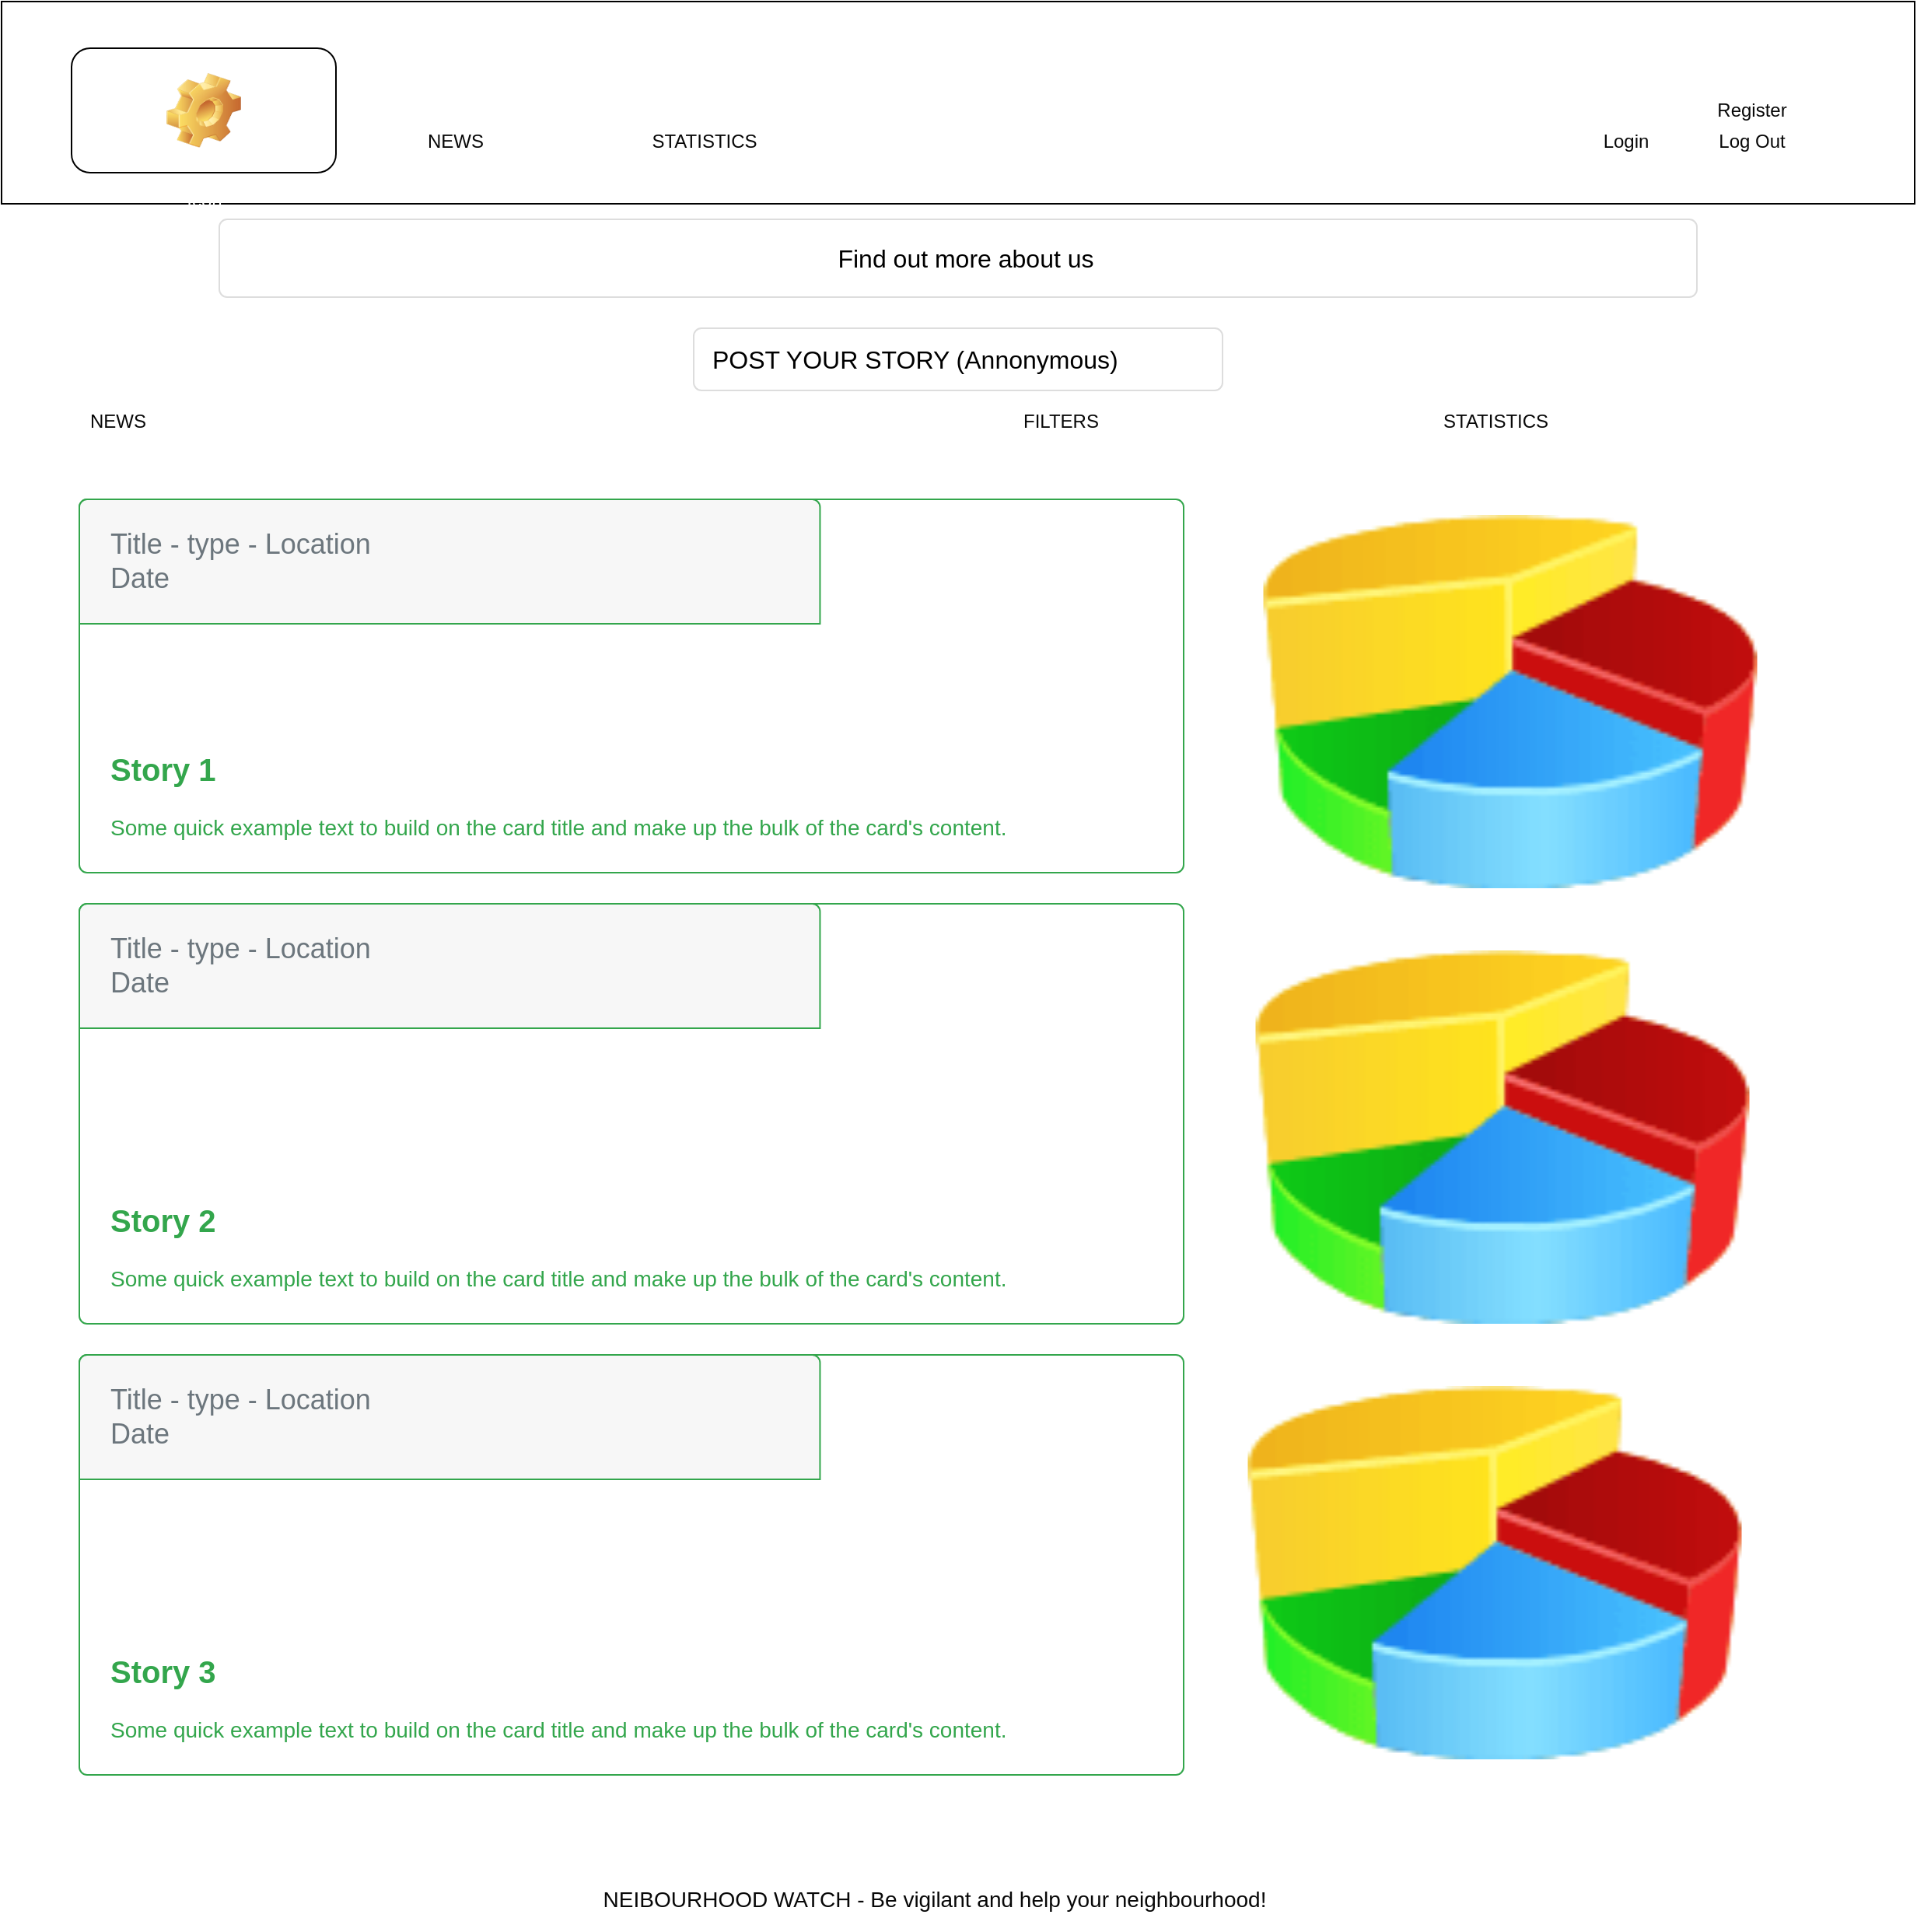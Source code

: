 <mxfile version="14.9.6" type="device" pages="8"><diagram name="Home" id="c9db0220-8083-56f3-ca83-edcdcd058819"><mxGraphModel dx="2062" dy="1182" grid="1" gridSize="10" guides="1" tooltips="1" connect="1" arrows="1" fold="1" page="1" pageScale="1.5" pageWidth="826" pageHeight="1169" background="none" math="0" shadow="0"><root><mxCell id="0" style=";html=1;"/><mxCell id="1" style=";html=1;" parent="0"/><mxCell id="CGMByWkpOq4EqzEPRpnu-1" value="&lt;b&gt;&lt;font style=&quot;font-size: 20px&quot;&gt;Story 1&lt;/font&gt;&lt;/b&gt;&lt;br style=&quot;font-size: 14px&quot;&gt;&lt;br style=&quot;font-size: 14px&quot;&gt;Some quick example text to build on the card title and make up the bulk of the card's content." style="html=1;shadow=0;dashed=0;shape=mxgraph.bootstrap.rrect;rSize=5;strokeColor=#33A64C;html=1;whiteSpace=wrap;fillColor=#ffffff;fontColor=#33A64C;verticalAlign=bottom;align=left;spacing=20;spacingBottom=0;fontSize=14;" parent="1" vertex="1"><mxGeometry x="50" y="320" width="710" height="240" as="geometry"/></mxCell><mxCell id="CGMByWkpOq4EqzEPRpnu-2" value="Title - type - Location&lt;br&gt;Date" style="html=1;shadow=0;dashed=0;shape=mxgraph.bootstrap.topButton;rSize=5;perimeter=none;whiteSpace=wrap;fillColor=#F7F7F7;strokeColor=#33A64C;fontColor=#6C767D;resizeWidth=1;fontSize=18;align=left;spacing=20;" parent="CGMByWkpOq4EqzEPRpnu-1" vertex="1"><mxGeometry width="476.22" height="80" relative="1" as="geometry"/></mxCell><mxCell id="CGMByWkpOq4EqzEPRpnu-29" value="" style="shape=image;html=1;verticalAlign=top;verticalLabelPosition=bottom;labelBackgroundColor=#ffffff;imageAspect=0;aspect=fixed;image=https://cdn1.iconfinder.com/data/icons/heroicons-solid/20/dots-horizontal-128.png" parent="CGMByWkpOq4EqzEPRpnu-1" vertex="1"><mxGeometry x="671.273" y="210" width="30" height="30" as="geometry"/></mxCell><mxCell id="iJf4EuImSbRfImohLpZj-1" value="" style="rounded=0;whiteSpace=wrap;html=1;" parent="1" vertex="1"><mxGeometry width="1230" height="130" as="geometry"/></mxCell><mxCell id="3d76a8aef4d5c911-1" value="" style="html=1;shadow=0;dashed=0;shape=mxgraph.bootstrap.rect;strokeColor=none;whiteSpace=wrap;rounded=0;fontSize=12;align=center;fillColor=none;noLabel=1;fontColor=none;" parent="1" vertex="1"><mxGeometry x="245" y="70" width="920" height="40" as="geometry"/></mxCell><mxCell id="3d76a8aef4d5c911-3" value="NEWS" style="html=1;shadow=0;dashed=0;shape=mxgraph.bootstrap.rect;strokeColor=none;spacingRight=30;whiteSpace=wrap;fontColor=#080808;fillColor=none;" parent="3d76a8aef4d5c911-1" vertex="1"><mxGeometry x="10" width="103.5" height="40" as="geometry"/></mxCell><mxCell id="3d76a8aef4d5c911-4" value="&lt;br&gt;" style="html=1;shadow=0;dashed=0;shape=mxgraph.bootstrap.rrect;rSize=8;strokeColor=none;fontColor=#ffffff;whiteSpace=wrap;fillColor=none;" parent="3d76a8aef4d5c911-3" vertex="1"><mxGeometry x="1" y="0.5" width="25" height="16" relative="1" as="geometry"><mxPoint x="-25" y="54" as="offset"/></mxGeometry></mxCell><mxCell id="3d76a8aef4d5c911-9" value="Login" style="html=1;shadow=0;dashed=0;fillColor=none;strokeColor=none;shape=mxgraph.bootstrap.rect;whiteSpace=wrap;fontColor=#080808;" parent="3d76a8aef4d5c911-1" vertex="1"><mxGeometry x="759" width="80.5" height="40" as="geometry"/></mxCell><mxCell id="3d76a8aef4d5c911-10" value="Log Out" style="html=1;shadow=0;dashed=0;fillColor=none;strokeColor=none;shape=mxgraph.bootstrap.rect;whiteSpace=wrap;fontColor=#080808;" parent="3d76a8aef4d5c911-1" vertex="1"><mxGeometry x="839.5" width="80.5" height="40" as="geometry"/></mxCell><mxCell id="CGMByWkpOq4EqzEPRpnu-35" value="STATISTICS" style="html=1;shadow=0;dashed=0;strokeColor=none;shape=mxgraph.bootstrap.rect;whiteSpace=wrap;fillColor=none;fontColor=#080808;" parent="3d76a8aef4d5c911-1" vertex="1"><mxGeometry x="155" width="104" height="40" as="geometry"/></mxCell><mxCell id="3d76a8aef4d5c911-18" value="POST YOUR STORY (Annonymous)" style="html=1;shadow=0;dashed=0;shape=mxgraph.bootstrap.rrect;rSize=5;strokeColor=#dddddd;;align=left;spacingLeft=10;fontSize=16;whiteSpace=wrap;rounded=0;" parent="1" vertex="1"><mxGeometry x="445" y="210" width="340" height="40" as="geometry"/></mxCell><mxCell id="3d76a8aef4d5c911-19" value="NEWS" style="html=1;shadow=0;dashed=0;shape=mxgraph.bootstrap.rect;strokeColor=none;fillColor=none;align=left;spacingLeft=5;whiteSpace=wrap;rounded=0;fontColor=#080808;labelBackgroundColor=none;" parent="1" vertex="1"><mxGeometry x="50" y="260" width="210" height="20" as="geometry"/></mxCell><mxCell id="CGMByWkpOq4EqzEPRpnu-3" value="&lt;b&gt;&lt;font style=&quot;font-size: 20px&quot;&gt;Story 2&lt;/font&gt;&lt;/b&gt;&lt;br style=&quot;font-size: 14px&quot;&gt;&lt;br style=&quot;font-size: 14px&quot;&gt;Some quick example text to build on the card title and make up the bulk of the card's content." style="html=1;shadow=0;dashed=0;shape=mxgraph.bootstrap.rrect;rSize=5;strokeColor=#33A64C;html=1;whiteSpace=wrap;fillColor=#ffffff;fontColor=#33A64C;verticalAlign=bottom;align=left;spacing=20;spacingBottom=0;fontSize=14;" parent="1" vertex="1"><mxGeometry x="50" y="580" width="710" height="270" as="geometry"/></mxCell><mxCell id="CGMByWkpOq4EqzEPRpnu-30" value="" style="shape=image;html=1;verticalAlign=top;verticalLabelPosition=bottom;labelBackgroundColor=#ffffff;imageAspect=0;aspect=fixed;image=https://cdn1.iconfinder.com/data/icons/heroicons-solid/20/dots-horizontal-128.png" parent="CGMByWkpOq4EqzEPRpnu-3" vertex="1"><mxGeometry x="671.273" y="240" width="30" height="30" as="geometry"/></mxCell><mxCell id="CjY4Q0fJ4vHTq3S1agwI-1" value="Title - type - Location&lt;br&gt;Date" style="html=1;shadow=0;dashed=0;shape=mxgraph.bootstrap.topButton;rSize=5;perimeter=none;whiteSpace=wrap;fillColor=#F7F7F7;strokeColor=#33A64C;fontColor=#6C767D;resizeWidth=1;fontSize=18;align=left;spacing=20;" vertex="1" parent="CGMByWkpOq4EqzEPRpnu-3"><mxGeometry width="476.22" height="80" as="geometry"/></mxCell><mxCell id="CGMByWkpOq4EqzEPRpnu-18" value="&lt;b&gt;&lt;font style=&quot;font-size: 20px&quot;&gt;Story 3&lt;/font&gt;&lt;/b&gt;&lt;br style=&quot;font-size: 14px&quot;&gt;&lt;br style=&quot;font-size: 14px&quot;&gt;Some quick example text to build on the card title and make up the bulk of the card's content." style="html=1;shadow=0;dashed=0;shape=mxgraph.bootstrap.rrect;rSize=5;strokeColor=#33A64C;html=1;whiteSpace=wrap;fillColor=#ffffff;fontColor=#33A64C;verticalAlign=bottom;align=left;spacing=20;spacingBottom=0;fontSize=14;" parent="1" vertex="1"><mxGeometry x="50" y="870" width="710" height="270" as="geometry"/></mxCell><mxCell id="CGMByWkpOq4EqzEPRpnu-31" value="" style="shape=image;html=1;verticalAlign=top;verticalLabelPosition=bottom;labelBackgroundColor=#ffffff;imageAspect=0;aspect=fixed;image=https://cdn1.iconfinder.com/data/icons/heroicons-solid/20/dots-horizontal-128.png" parent="CGMByWkpOq4EqzEPRpnu-18" vertex="1"><mxGeometry x="671.273" y="240" width="30" height="30" as="geometry"/></mxCell><mxCell id="CjY4Q0fJ4vHTq3S1agwI-2" value="Title - type - Location&lt;br&gt;Date" style="html=1;shadow=0;dashed=0;shape=mxgraph.bootstrap.topButton;rSize=5;perimeter=none;whiteSpace=wrap;fillColor=#F7F7F7;strokeColor=#33A64C;fontColor=#6C767D;resizeWidth=1;fontSize=18;align=left;spacing=20;" vertex="1" parent="CGMByWkpOq4EqzEPRpnu-18"><mxGeometry width="476.22" height="80" as="geometry"/></mxCell><mxCell id="CGMByWkpOq4EqzEPRpnu-22" value="" style="image;html=1;image=img/lib/clip_art/finance/Pie_Chart_128x128.png" parent="1" vertex="1"><mxGeometry x="800" y="330" width="340" height="240" as="geometry"/></mxCell><mxCell id="CGMByWkpOq4EqzEPRpnu-23" value="STATISTICS" style="html=1;shadow=0;dashed=0;shape=mxgraph.bootstrap.rect;strokeColor=none;fillColor=none;align=left;spacingLeft=5;whiteSpace=wrap;rounded=0;fontColor=#080808;labelBorderColor=none;labelBackgroundColor=none;" parent="1" vertex="1"><mxGeometry x="920" y="260" width="200" height="20" as="geometry"/></mxCell><mxCell id="CGMByWkpOq4EqzEPRpnu-24" value="" style="image;html=1;image=img/lib/clip_art/finance/Pie_Chart_128x128.png" parent="1" vertex="1"><mxGeometry x="800" y="610" width="330" height="240" as="geometry"/></mxCell><mxCell id="CGMByWkpOq4EqzEPRpnu-25" value="" style="image;html=1;image=img/lib/clip_art/finance/Pie_Chart_128x128.png" parent="1" vertex="1"><mxGeometry x="800" y="890" width="320" height="240" as="geometry"/></mxCell><mxCell id="CGMByWkpOq4EqzEPRpnu-37" value="Icon" style="icon;html=1;image=img/clipart/Gear_128x128.png;fontColor=#FFFFFF;labelBackgroundColor=none;fillColor=none;" parent="1" vertex="1"><mxGeometry x="45" y="30" width="170" height="80" as="geometry"/></mxCell><mxCell id="CGMByWkpOq4EqzEPRpnu-38" value="" style="html=1;shadow=0;dashed=0;shape=mxgraph.bootstrap.rect;strokeColor=none;whiteSpace=wrap;rounded=0;fontSize=12;align=center;fillColor=none;noLabel=1;fontColor=none;" parent="1" vertex="1"><mxGeometry x="45" y="1200" width="1150" height="40" as="geometry"/></mxCell><mxCell id="CGMByWkpOq4EqzEPRpnu-39" value="NEIBOURHOOD WATCH - Be vigilant and help your neighbourhood!&lt;br&gt;" style="html=1;shadow=0;dashed=0;strokeColor=none;shape=mxgraph.bootstrap.rect;fontSize=14;whiteSpace=wrap;fontColor=#080808;fillColor=none;" parent="CGMByWkpOq4EqzEPRpnu-38" vertex="1"><mxGeometry width="1110" height="40" as="geometry"/></mxCell><mxCell id="miPrvL-kWGpIQCxbwiJ5-1" value="FILTERS" style="html=1;shadow=0;dashed=0;shape=mxgraph.bootstrap.rect;strokeColor=none;fillColor=none;align=left;spacingLeft=5;whiteSpace=wrap;rounded=0;fontColor=#080808;labelBackgroundColor=none;" parent="1" vertex="1"><mxGeometry x="650" y="260" width="110" height="20" as="geometry"/></mxCell><mxCell id="vDvDR18TrbDyEItZ3RkD-1" value="Find out more about us" style="html=1;shadow=0;dashed=0;shape=mxgraph.bootstrap.rrect;rSize=5;strokeColor=#dddddd;;align=center;spacingLeft=10;fontSize=16;whiteSpace=wrap;rounded=0;" vertex="1" parent="1"><mxGeometry x="140" y="140" width="950" height="50" as="geometry"/></mxCell><mxCell id="KgcSWsQxKT9VeJ-Zd6WR-1" value="Register" style="html=1;shadow=0;dashed=0;fillColor=none;strokeColor=none;shape=mxgraph.bootstrap.rect;whiteSpace=wrap;fontColor=#080808;" vertex="1" parent="1"><mxGeometry x="1084.5" y="50" width="80.5" height="40" as="geometry"/></mxCell></root></mxGraphModel></diagram><diagram name="News" id="K_PjE4osB6RLv-mqczc1"><mxGraphModel dx="2062" dy="1182" grid="1" gridSize="10" guides="1" tooltips="1" connect="1" arrows="1" fold="1" page="1" pageScale="1.5" pageWidth="826" pageHeight="1169" background="none" math="0" shadow="0"><root><mxCell id="qhG-4wDbETxjYfrixLfv-0" style=";html=1;"/><mxCell id="qhG-4wDbETxjYfrixLfv-1" style=";html=1;" parent="qhG-4wDbETxjYfrixLfv-0"/><mxCell id="qhG-4wDbETxjYfrixLfv-5" value="" style="rounded=0;whiteSpace=wrap;html=1;" vertex="1" parent="qhG-4wDbETxjYfrixLfv-1"><mxGeometry width="1230" height="130" as="geometry"/></mxCell><mxCell id="qhG-4wDbETxjYfrixLfv-6" value="" style="html=1;shadow=0;dashed=0;shape=mxgraph.bootstrap.rect;strokeColor=none;whiteSpace=wrap;rounded=0;fontSize=12;align=center;fillColor=none;noLabel=1;fontColor=none;" vertex="1" parent="qhG-4wDbETxjYfrixLfv-1"><mxGeometry x="245" y="60" width="920" height="40" as="geometry"/></mxCell><mxCell id="qhG-4wDbETxjYfrixLfv-7" value="NEWS" style="html=1;shadow=0;dashed=0;shape=mxgraph.bootstrap.rect;strokeColor=none;spacingRight=30;whiteSpace=wrap;fontColor=#080808;fillColor=none;" vertex="1" parent="qhG-4wDbETxjYfrixLfv-6"><mxGeometry x="10" width="103.5" height="40" as="geometry"/></mxCell><mxCell id="qhG-4wDbETxjYfrixLfv-8" value="&lt;br&gt;" style="html=1;shadow=0;dashed=0;shape=mxgraph.bootstrap.rrect;rSize=8;strokeColor=none;fontColor=#ffffff;whiteSpace=wrap;fillColor=none;" vertex="1" parent="qhG-4wDbETxjYfrixLfv-7"><mxGeometry x="1" y="0.5" width="25" height="16" relative="1" as="geometry"><mxPoint x="-25" y="54" as="offset"/></mxGeometry></mxCell><mxCell id="qhG-4wDbETxjYfrixLfv-9" value="Login" style="html=1;shadow=0;dashed=0;fillColor=none;strokeColor=none;shape=mxgraph.bootstrap.rect;whiteSpace=wrap;fontColor=#080808;" vertex="1" parent="qhG-4wDbETxjYfrixLfv-6"><mxGeometry x="759" width="80.5" height="40" as="geometry"/></mxCell><mxCell id="qhG-4wDbETxjYfrixLfv-10" value="Log Out" style="html=1;shadow=0;dashed=0;fillColor=none;strokeColor=none;shape=mxgraph.bootstrap.rect;whiteSpace=wrap;fontColor=#080808;" vertex="1" parent="qhG-4wDbETxjYfrixLfv-6"><mxGeometry x="839.5" width="80.5" height="40" as="geometry"/></mxCell><mxCell id="qhG-4wDbETxjYfrixLfv-11" value="STATISTICS" style="html=1;shadow=0;dashed=0;strokeColor=none;shape=mxgraph.bootstrap.rect;whiteSpace=wrap;fillColor=none;fontColor=#080808;" vertex="1" parent="qhG-4wDbETxjYfrixLfv-6"><mxGeometry x="155" width="104" height="40" as="geometry"/></mxCell><mxCell id="GAonzHxDPbyg50mtsUVi-0" value="Register" style="html=1;shadow=0;dashed=0;fillColor=none;strokeColor=none;shape=mxgraph.bootstrap.rect;whiteSpace=wrap;fontColor=#080808;" vertex="1" parent="qhG-4wDbETxjYfrixLfv-6"><mxGeometry x="839.5" y="-20" width="80.5" height="40" as="geometry"/></mxCell><mxCell id="qhG-4wDbETxjYfrixLfv-13" value="NEWS" style="html=1;shadow=0;dashed=0;shape=mxgraph.bootstrap.rect;strokeColor=none;fillColor=none;align=left;spacingLeft=5;whiteSpace=wrap;rounded=0;fontColor=#080808;labelBackgroundColor=none;" vertex="1" parent="qhG-4wDbETxjYfrixLfv-1"><mxGeometry x="55" y="300" width="210" height="20" as="geometry"/></mxCell><mxCell id="qhG-4wDbETxjYfrixLfv-24" value="Icon" style="icon;html=1;image=img/clipart/Gear_128x128.png;fontColor=#FFFFFF;labelBackgroundColor=none;fillColor=none;" vertex="1" parent="qhG-4wDbETxjYfrixLfv-1"><mxGeometry x="45" y="30" width="170" height="80" as="geometry"/></mxCell><mxCell id="qhG-4wDbETxjYfrixLfv-25" value="" style="html=1;shadow=0;dashed=0;shape=mxgraph.bootstrap.rect;strokeColor=none;whiteSpace=wrap;rounded=0;fontSize=12;align=center;fillColor=none;noLabel=1;fontColor=none;" vertex="1" parent="qhG-4wDbETxjYfrixLfv-1"><mxGeometry x="57" y="1660" width="1150" height="40" as="geometry"/></mxCell><mxCell id="qhG-4wDbETxjYfrixLfv-26" value="NEIBOURHOOD WATCH - Be vigilant and help your neighbourhood!&lt;br&gt;" style="html=1;shadow=0;dashed=0;strokeColor=none;shape=mxgraph.bootstrap.rect;fontSize=14;whiteSpace=wrap;fontColor=#080808;fillColor=none;" vertex="1" parent="qhG-4wDbETxjYfrixLfv-25"><mxGeometry width="1110" height="40" as="geometry"/></mxCell><mxCell id="qhG-4wDbETxjYfrixLfv-27" value="Search By Bourough" style="html=1;shadow=0;dashed=0;shape=mxgraph.bootstrap.rect;strokeColor=none;fillColor=none;align=left;spacingLeft=5;whiteSpace=wrap;rounded=0;fontColor=#080808;labelBackgroundColor=none;" vertex="1" parent="qhG-4wDbETxjYfrixLfv-1"><mxGeometry x="980" y="250" width="150" height="20" as="geometry"/></mxCell><mxCell id="qhG-4wDbETxjYfrixLfv-28" value="Find out more about us" style="html=1;shadow=0;dashed=0;shape=mxgraph.bootstrap.rrect;rSize=5;strokeColor=#dddddd;;align=center;spacingLeft=10;fontSize=16;whiteSpace=wrap;rounded=0;" vertex="1" parent="qhG-4wDbETxjYfrixLfv-1"><mxGeometry x="140" y="140" width="950" height="50" as="geometry"/></mxCell><mxCell id="Fx6tzGPPNyC3O6SwePW7-0" value="&lt;br style=&quot;font-size: 14px&quot;&gt;" style="html=1;shadow=0;dashed=0;shape=mxgraph.bootstrap.rrect;rSize=5;strokeColor=#33A64C;html=1;whiteSpace=wrap;fillColor=#ffffff;fontColor=#33A64C;verticalAlign=bottom;align=left;spacing=20;spacingBottom=0;fontSize=14;" vertex="1" parent="qhG-4wDbETxjYfrixLfv-1"><mxGeometry x="45" y="890" width="1120" height="540" as="geometry"/></mxCell><mxCell id="Fx6tzGPPNyC3O6SwePW7-1" value="STORY &quot;Y&quot;" style="html=1;shadow=0;dashed=0;shape=mxgraph.bootstrap.topButton;rSize=5;perimeter=none;whiteSpace=wrap;fillColor=#F7F7F7;strokeColor=#33A64C;fontColor=#6C767D;resizeWidth=1;fontSize=18;align=left;spacing=20;" vertex="1" parent="Fx6tzGPPNyC3O6SwePW7-0"><mxGeometry width="671.402" height="50" relative="1" as="geometry"><mxPoint x="1" as="offset"/></mxGeometry></mxCell><mxCell id="Fx6tzGPPNyC3O6SwePW7-2" value="your comment&lt;span style=&quot;white-space: pre&quot;&gt;&#9;&lt;/span&gt;" style="html=1;shadow=0;dashed=0;shape=mxgraph.bootstrap.rrect;rSize=5;strokeColor=#343A40;strokeWidth=1;fillColor=none;fontColor=#343A40;whiteSpace=wrap;align=center;verticalAlign=middle;spacingLeft=0;fontStyle=0;fontSize=16;spacing=5;labelBackgroundColor=none;" vertex="1" parent="Fx6tzGPPNyC3O6SwePW7-0"><mxGeometry x="10.347" y="354.522" width="182.008" height="31.375" as="geometry"/></mxCell><mxCell id="Fx6tzGPPNyC3O6SwePW7-3" value="&lt;h1&gt;&lt;span style=&quot;font-size: 12px ; font-weight: normal&quot;&gt;Lorem ipsum dolor sit amet, consectetur adipisicing elit, sed do eiusmod tempor incididunt ut labore et dolore magna aliqua.&lt;/span&gt;&lt;br&gt;&lt;/h1&gt;" style="text;html=1;strokeColor=none;fillColor=none;spacing=5;spacingTop=-20;whiteSpace=wrap;overflow=hidden;rounded=0;labelBackgroundColor=none;fontColor=none;" vertex="1" parent="Fx6tzGPPNyC3O6SwePW7-0"><mxGeometry x="7.004" y="46.957" width="1079.563" height="82.714" as="geometry"/></mxCell><mxCell id="Fx6tzGPPNyC3O6SwePW7-4" value="Some example text that's free-flowing within the dropdown menu.&lt;br style=&quot;font-size: 14px&quot;&gt;&lt;br style=&quot;font-size: 14px&quot;&gt;And this is more example text." style="html=1;shadow=0;dashed=0;shape=mxgraph.bootstrap.rrect;rSize=5;strokeColor=#999999;strokeWidth=1;fillColor=#FFFFFF;fontColor=#6C767D;whiteSpace=wrap;align=left;verticalAlign=middle;spacingLeft=10;fontSize=14;spacing=10;labelBackgroundColor=none;" vertex="1" parent="Fx6tzGPPNyC3O6SwePW7-0"><mxGeometry x="7.004" y="232.043" width="1077.173" height="75.913" as="geometry"/></mxCell><mxCell id="Fx6tzGPPNyC3O6SwePW7-5" value="" style="html=1;shadow=0;dashed=0;shape=mxgraph.bootstrap.rrect;rSize=5;strokeColor=#999999;strokeWidth=1;fillColor=#FFFFFF;fontColor=#6C767D;whiteSpace=wrap;align=left;verticalAlign=middle;spacingLeft=10;fontSize=14;spacing=10;labelBackgroundColor=none;" vertex="1" parent="Fx6tzGPPNyC3O6SwePW7-0"><mxGeometry x="199.343" y="354.522" width="900.279" height="31.375" as="geometry"/></mxCell><mxCell id="Fx6tzGPPNyC3O6SwePW7-6" value="Some example text that's free-flowing within the dropdown menu.&lt;br style=&quot;font-size: 14px&quot;&gt;&lt;br style=&quot;font-size: 14px&quot;&gt;And this is more example text." style="html=1;shadow=0;dashed=0;shape=mxgraph.bootstrap.rrect;rSize=5;strokeColor=#999999;strokeWidth=1;fillColor=#FFFFFF;fontColor=#6C767D;whiteSpace=wrap;align=left;verticalAlign=middle;spacingLeft=10;fontSize=14;spacing=10;labelBackgroundColor=none;" vertex="1" parent="Fx6tzGPPNyC3O6SwePW7-0"><mxGeometry x="7.004" y="143.217" width="1086.567" height="75.913" as="geometry"/></mxCell><mxCell id="Fx6tzGPPNyC3O6SwePW7-7" value="reply" style="html=1;shadow=0;dashed=0;shape=mxgraph.bootstrap.rrect;rSize=5;strokeColor=#343A40;strokeWidth=1;fillColor=none;fontColor=#343A40;whiteSpace=wrap;align=center;verticalAlign=middle;spacingLeft=0;fontStyle=0;fontSize=16;spacing=5;labelBackgroundColor=none;" vertex="1" parent="Fx6tzGPPNyC3O6SwePW7-0"><mxGeometry x="33.433" y="409.304" width="100.299" height="31.304" as="geometry"/></mxCell><mxCell id="Fx6tzGPPNyC3O6SwePW7-8" value="&lt;br style=&quot;font-size: 14px&quot;&gt;" style="html=1;shadow=0;dashed=0;shape=mxgraph.bootstrap.rrect;rSize=5;strokeColor=#33A64C;html=1;whiteSpace=wrap;fillColor=#ffffff;fontColor=#33A64C;verticalAlign=bottom;align=left;spacing=20;spacingBottom=0;fontSize=14;" vertex="1" parent="qhG-4wDbETxjYfrixLfv-1"><mxGeometry x="45" y="330" width="1120" height="540" as="geometry"/></mxCell><mxCell id="Fx6tzGPPNyC3O6SwePW7-9" value="STORY &quot;X&quot;" style="html=1;shadow=0;dashed=0;shape=mxgraph.bootstrap.topButton;rSize=5;perimeter=none;whiteSpace=wrap;fillColor=#F7F7F7;strokeColor=#33A64C;fontColor=#6C767D;resizeWidth=1;fontSize=18;align=left;spacing=20;" vertex="1" parent="Fx6tzGPPNyC3O6SwePW7-8"><mxGeometry width="671.402" height="50" relative="1" as="geometry"><mxPoint x="1" as="offset"/></mxGeometry></mxCell><mxCell id="Fx6tzGPPNyC3O6SwePW7-10" value="your comment&lt;span style=&quot;white-space: pre&quot;&gt;&#9;&lt;/span&gt;" style="html=1;shadow=0;dashed=0;shape=mxgraph.bootstrap.rrect;rSize=5;strokeColor=#343A40;strokeWidth=1;fillColor=none;fontColor=#343A40;whiteSpace=wrap;align=center;verticalAlign=middle;spacingLeft=0;fontStyle=0;fontSize=16;spacing=5;labelBackgroundColor=none;" vertex="1" parent="Fx6tzGPPNyC3O6SwePW7-8"><mxGeometry x="10.347" y="354.522" width="182.008" height="31.375" as="geometry"/></mxCell><mxCell id="Fx6tzGPPNyC3O6SwePW7-11" value="&lt;h1&gt;&lt;span style=&quot;font-size: 12px ; font-weight: normal&quot;&gt;Lorem ipsum dolor sit amet, consectetur adipisicing elit, sed do eiusmod tempor incididunt ut labore et dolore magna aliqua.&lt;/span&gt;&lt;br&gt;&lt;/h1&gt;" style="text;html=1;strokeColor=none;fillColor=none;spacing=5;spacingTop=-20;whiteSpace=wrap;overflow=hidden;rounded=0;labelBackgroundColor=none;fontColor=none;" vertex="1" parent="Fx6tzGPPNyC3O6SwePW7-8"><mxGeometry x="7.004" y="46.957" width="1079.563" height="82.714" as="geometry"/></mxCell><mxCell id="Fx6tzGPPNyC3O6SwePW7-12" value="Some example text that's free-flowing within the dropdown menu.&lt;br style=&quot;font-size: 14px&quot;&gt;&lt;br style=&quot;font-size: 14px&quot;&gt;And this is more example text." style="html=1;shadow=0;dashed=0;shape=mxgraph.bootstrap.rrect;rSize=5;strokeColor=#999999;strokeWidth=1;fillColor=#FFFFFF;fontColor=#6C767D;whiteSpace=wrap;align=left;verticalAlign=middle;spacingLeft=10;fontSize=14;spacing=10;labelBackgroundColor=none;" vertex="1" parent="Fx6tzGPPNyC3O6SwePW7-8"><mxGeometry x="7.004" y="232.043" width="1077.173" height="75.913" as="geometry"/></mxCell><mxCell id="Fx6tzGPPNyC3O6SwePW7-13" value="" style="html=1;shadow=0;dashed=0;shape=mxgraph.bootstrap.rrect;rSize=5;strokeColor=#999999;strokeWidth=1;fillColor=#FFFFFF;fontColor=#6C767D;whiteSpace=wrap;align=left;verticalAlign=middle;spacingLeft=10;fontSize=14;spacing=10;labelBackgroundColor=none;" vertex="1" parent="Fx6tzGPPNyC3O6SwePW7-8"><mxGeometry x="199.343" y="354.522" width="900.279" height="31.375" as="geometry"/></mxCell><mxCell id="Fx6tzGPPNyC3O6SwePW7-14" value="Some example text that's free-flowing within the dropdown menu.&lt;br style=&quot;font-size: 14px&quot;&gt;&lt;br style=&quot;font-size: 14px&quot;&gt;And this is more example text." style="html=1;shadow=0;dashed=0;shape=mxgraph.bootstrap.rrect;rSize=5;strokeColor=#999999;strokeWidth=1;fillColor=#FFFFFF;fontColor=#6C767D;whiteSpace=wrap;align=left;verticalAlign=middle;spacingLeft=10;fontSize=14;spacing=10;labelBackgroundColor=none;" vertex="1" parent="Fx6tzGPPNyC3O6SwePW7-8"><mxGeometry x="7.004" y="143.217" width="1086.567" height="75.913" as="geometry"/></mxCell><mxCell id="Fx6tzGPPNyC3O6SwePW7-15" value="reply" style="html=1;shadow=0;dashed=0;shape=mxgraph.bootstrap.rrect;rSize=5;strokeColor=#343A40;strokeWidth=1;fillColor=none;fontColor=#343A40;whiteSpace=wrap;align=center;verticalAlign=middle;spacingLeft=0;fontStyle=0;fontSize=16;spacing=5;labelBackgroundColor=none;" vertex="1" parent="Fx6tzGPPNyC3O6SwePW7-8"><mxGeometry x="33.433" y="409.304" width="100.299" height="31.304" as="geometry"/></mxCell><mxCell id="Fx6tzGPPNyC3O6SwePW7-16" value="Seelct no of news on page" style="html=1;shadow=0;dashed=0;shape=mxgraph.bootstrap.rect;strokeColor=none;fillColor=none;align=left;spacingLeft=5;whiteSpace=wrap;rounded=0;fontColor=#080808;labelBackgroundColor=none;" vertex="1" parent="qhG-4wDbETxjYfrixLfv-1"><mxGeometry x="50" y="200" width="150" height="20" as="geometry"/></mxCell><mxCell id="Fx6tzGPPNyC3O6SwePW7-17" value="10" style="rounded=1;whiteSpace=wrap;html=1;" vertex="1" parent="qhG-4wDbETxjYfrixLfv-1"><mxGeometry x="59" y="220" width="41" height="30" as="geometry"/></mxCell><mxCell id="Fx6tzGPPNyC3O6SwePW7-18" value="15" style="rounded=1;whiteSpace=wrap;html=1;" vertex="1" parent="qhG-4wDbETxjYfrixLfv-1"><mxGeometry x="104.5" y="220" width="41" height="30" as="geometry"/></mxCell><mxCell id="Fx6tzGPPNyC3O6SwePW7-19" value="First" style="rounded=1;whiteSpace=wrap;html=1;" vertex="1" parent="qhG-4wDbETxjYfrixLfv-1"><mxGeometry x="55.35" y="1490" width="45" height="30" as="geometry"/></mxCell><mxCell id="Fx6tzGPPNyC3O6SwePW7-20" value="2" style="rounded=1;whiteSpace=wrap;html=1;" vertex="1" parent="qhG-4wDbETxjYfrixLfv-1"><mxGeometry x="100.85" y="1490" width="41" height="30" as="geometry"/></mxCell><mxCell id="Fx6tzGPPNyC3O6SwePW7-21" value="3" style="rounded=1;whiteSpace=wrap;html=1;" vertex="1" parent="qhG-4wDbETxjYfrixLfv-1"><mxGeometry x="141.85" y="1490" width="41" height="30" as="geometry"/></mxCell><mxCell id="Fx6tzGPPNyC3O6SwePW7-22" value="Last" style="rounded=1;whiteSpace=wrap;html=1;" vertex="1" parent="qhG-4wDbETxjYfrixLfv-1"><mxGeometry x="265" y="1490" width="41" height="30" as="geometry"/></mxCell></root></mxGraphModel></diagram><diagram name="Create a story" id="B8ej_vf1ZI7kSporWtHq"><mxGraphModel dx="2062" dy="1182" grid="1" gridSize="10" guides="1" tooltips="1" connect="1" arrows="1" fold="1" page="1" pageScale="1.5" pageWidth="826" pageHeight="1169" background="none" math="0" shadow="0"><root><mxCell id="26uJnI_0kWpp0QaM4fmI-0" style=";html=1;"/><mxCell id="26uJnI_0kWpp0QaM4fmI-1" style=";html=1;" parent="26uJnI_0kWpp0QaM4fmI-0"/><mxCell id="26uJnI_0kWpp0QaM4fmI-11" value="&lt;br style=&quot;font-size: 14px&quot;&gt;" style="html=1;shadow=0;dashed=0;shape=mxgraph.bootstrap.rrect;rSize=5;strokeColor=#33A64C;html=1;whiteSpace=wrap;fillColor=#ffffff;fontColor=#33A64C;verticalAlign=bottom;align=left;spacing=20;spacingBottom=0;fontSize=14;" parent="26uJnI_0kWpp0QaM4fmI-1" vertex="1"><mxGeometry x="45" y="320" width="715" height="460" as="geometry"/></mxCell><mxCell id="26uJnI_0kWpp0QaM4fmI-12" value="City:&lt;span style=&quot;white-space: pre&quot;&gt;&#9;&lt;/span&gt;&lt;span style=&quot;white-space: pre&quot;&gt;&#9;&lt;/span&gt;&lt;span style=&quot;white-space: pre&quot;&gt;&#9;&lt;/span&gt;&lt;span style=&quot;white-space: pre&quot;&gt;&#9;&lt;/span&gt;&lt;span style=&quot;white-space: pre&quot;&gt;&#9;&lt;/span&gt;Borough:&lt;span style=&quot;white-space: pre&quot;&gt;&#9;&lt;/span&gt;&lt;span style=&quot;white-space: pre&quot;&gt;&#9;&lt;/span&gt;&lt;span style=&quot;white-space: pre&quot;&gt;&#9;&lt;/span&gt;&lt;span style=&quot;white-space: pre&quot;&gt;&#9;&lt;/span&gt;&lt;span style=&quot;white-space: pre&quot;&gt;&#9;&lt;/span&gt;&lt;span style=&quot;white-space: pre&quot;&gt;&#9;&lt;/span&gt;PostCode:" style="html=1;shadow=0;dashed=0;shape=mxgraph.bootstrap.topButton;rSize=5;perimeter=none;whiteSpace=wrap;fillColor=#F7F7F7;strokeColor=#33A64C;fontColor=#6C767D;resizeWidth=1;fontSize=18;align=left;spacing=20;" parent="26uJnI_0kWpp0QaM4fmI-11" vertex="1"><mxGeometry width="710" height="50" relative="1" as="geometry"><mxPoint x="1" as="offset"/></mxGeometry></mxCell><mxCell id="26uJnI_0kWpp0QaM4fmI-35" value="POST" style="html=1;shadow=0;dashed=0;shape=mxgraph.bootstrap.rrect;rSize=5;strokeColor=#343A40;strokeWidth=1;fillColor=none;fontColor=#343A40;whiteSpace=wrap;align=center;verticalAlign=middle;spacingLeft=0;fontStyle=0;fontSize=16;spacing=5;labelBackgroundColor=none;" parent="26uJnI_0kWpp0QaM4fmI-11" vertex="1"><mxGeometry x="600" y="389.996" width="80" height="33.455" as="geometry"/></mxCell><mxCell id="26uJnI_0kWpp0QaM4fmI-34" value="&lt;h1&gt;&lt;span style=&quot;font-size: 12px ; font-weight: normal&quot;&gt;Lorem ipsum dolor sit amet, consectetur adipisicing elit, sed do eiusmod tempor incididunt ut labore et dolore magna aliqua.&lt;/span&gt;&lt;br&gt;&lt;/h1&gt;" style="text;html=1;strokeColor=none;fillColor=none;spacing=5;spacingTop=-20;whiteSpace=wrap;overflow=hidden;rounded=0;labelBackgroundColor=none;fontColor=none;" parent="26uJnI_0kWpp0QaM4fmI-11" vertex="1"><mxGeometry y="180" width="700" height="100" as="geometry"/></mxCell><mxCell id="Y5SpxCrYB7mcUFAtDHvV-1" value="Incident Type" style="swimlane;fontStyle=0;childLayout=stackLayout;horizontal=1;startSize=26;horizontalStack=0;resizeParent=1;resizeParentMax=0;resizeLast=0;collapsible=1;marginBottom=0;" vertex="1" parent="26uJnI_0kWpp0QaM4fmI-11"><mxGeometry y="50" width="140" height="104" as="geometry"/></mxCell><mxCell id="Y5SpxCrYB7mcUFAtDHvV-2" value="Item 1" style="text;strokeColor=none;fillColor=none;align=left;verticalAlign=top;spacingLeft=4;spacingRight=4;overflow=hidden;rotatable=0;points=[[0,0.5],[1,0.5]];portConstraint=eastwest;" vertex="1" parent="Y5SpxCrYB7mcUFAtDHvV-1"><mxGeometry y="26" width="140" height="26" as="geometry"/></mxCell><mxCell id="Y5SpxCrYB7mcUFAtDHvV-3" value="Item 2" style="text;strokeColor=none;fillColor=none;align=left;verticalAlign=top;spacingLeft=4;spacingRight=4;overflow=hidden;rotatable=0;points=[[0,0.5],[1,0.5]];portConstraint=eastwest;" vertex="1" parent="Y5SpxCrYB7mcUFAtDHvV-1"><mxGeometry y="52" width="140" height="26" as="geometry"/></mxCell><mxCell id="Y5SpxCrYB7mcUFAtDHvV-4" value="Item 3" style="text;strokeColor=none;fillColor=none;align=left;verticalAlign=top;spacingLeft=4;spacingRight=4;overflow=hidden;rotatable=0;points=[[0,0.5],[1,0.5]];portConstraint=eastwest;" vertex="1" parent="Y5SpxCrYB7mcUFAtDHvV-1"><mxGeometry y="78" width="140" height="26" as="geometry"/></mxCell><mxCell id="26uJnI_0kWpp0QaM4fmI-31" value="" style="html=1;shadow=0;dashed=0;shape=mxgraph.bootstrap.rect;strokeColor=none;whiteSpace=wrap;rounded=0;fontSize=12;fontColor=#000000;align=center;fillColor=none;" parent="26uJnI_0kWpp0QaM4fmI-1" vertex="1"><mxGeometry x="45" y="1200" width="1150" height="40" as="geometry"/></mxCell><mxCell id="26uJnI_0kWpp0QaM4fmI-32" value="NEIBOURHOOD WATCH - Be vigilent and help your neighbourhood!" style="html=1;shadow=0;dashed=0;strokeColor=none;shape=mxgraph.bootstrap.rect;fontSize=14;whiteSpace=wrap;fontColor=#080808;fillColor=none;" parent="26uJnI_0kWpp0QaM4fmI-31" vertex="1"><mxGeometry width="1110" height="40" as="geometry"/></mxCell><mxCell id="NoBIUHmcZV9YuqtyPSNF-0" value="" style="rounded=0;whiteSpace=wrap;html=1;" vertex="1" parent="26uJnI_0kWpp0QaM4fmI-1"><mxGeometry width="1230" height="130" as="geometry"/></mxCell><mxCell id="NoBIUHmcZV9YuqtyPSNF-1" value="" style="html=1;shadow=0;dashed=0;shape=mxgraph.bootstrap.rect;strokeColor=none;whiteSpace=wrap;rounded=0;fontSize=12;align=center;fillColor=none;noLabel=1;fontColor=none;" vertex="1" parent="26uJnI_0kWpp0QaM4fmI-1"><mxGeometry x="245" y="70" width="920" height="40" as="geometry"/></mxCell><mxCell id="NoBIUHmcZV9YuqtyPSNF-2" value="NEWS" style="html=1;shadow=0;dashed=0;shape=mxgraph.bootstrap.rect;strokeColor=none;spacingRight=30;whiteSpace=wrap;fontColor=#080808;fillColor=none;" vertex="1" parent="NoBIUHmcZV9YuqtyPSNF-1"><mxGeometry x="10" width="103.5" height="40" as="geometry"/></mxCell><mxCell id="NoBIUHmcZV9YuqtyPSNF-3" value="&lt;br&gt;" style="html=1;shadow=0;dashed=0;shape=mxgraph.bootstrap.rrect;rSize=8;strokeColor=none;fontColor=#ffffff;whiteSpace=wrap;fillColor=none;" vertex="1" parent="NoBIUHmcZV9YuqtyPSNF-2"><mxGeometry x="1" y="0.5" width="25" height="16" relative="1" as="geometry"><mxPoint x="-25" y="54" as="offset"/></mxGeometry></mxCell><mxCell id="NoBIUHmcZV9YuqtyPSNF-4" value="Login" style="html=1;shadow=0;dashed=0;fillColor=none;strokeColor=none;shape=mxgraph.bootstrap.rect;whiteSpace=wrap;fontColor=#080808;" vertex="1" parent="NoBIUHmcZV9YuqtyPSNF-1"><mxGeometry x="759" width="80.5" height="40" as="geometry"/></mxCell><mxCell id="NoBIUHmcZV9YuqtyPSNF-5" value="Log Out" style="html=1;shadow=0;dashed=0;fillColor=none;strokeColor=none;shape=mxgraph.bootstrap.rect;whiteSpace=wrap;fontColor=#080808;" vertex="1" parent="NoBIUHmcZV9YuqtyPSNF-1"><mxGeometry x="839.5" width="80.5" height="40" as="geometry"/></mxCell><mxCell id="NoBIUHmcZV9YuqtyPSNF-6" value="STATISTICS" style="html=1;shadow=0;dashed=0;strokeColor=none;shape=mxgraph.bootstrap.rect;whiteSpace=wrap;fillColor=none;fontColor=#080808;" vertex="1" parent="NoBIUHmcZV9YuqtyPSNF-1"><mxGeometry x="155" width="104" height="40" as="geometry"/></mxCell><mxCell id="NoBIUHmcZV9YuqtyPSNF-7" value="Icon" style="icon;html=1;image=img/clipart/Gear_128x128.png;fontColor=#FFFFFF;labelBackgroundColor=none;fillColor=none;" vertex="1" parent="26uJnI_0kWpp0QaM4fmI-1"><mxGeometry x="45" y="30" width="170" height="80" as="geometry"/></mxCell><mxCell id="NoBIUHmcZV9YuqtyPSNF-8" value="Find out more about us" style="html=1;shadow=0;dashed=0;shape=mxgraph.bootstrap.rrect;rSize=5;strokeColor=#dddddd;;align=center;spacingLeft=10;fontSize=16;whiteSpace=wrap;rounded=0;" vertex="1" parent="26uJnI_0kWpp0QaM4fmI-1"><mxGeometry x="140" y="140" width="950" height="50" as="geometry"/></mxCell><mxCell id="NoBIUHmcZV9YuqtyPSNF-9" value="Register" style="html=1;shadow=0;dashed=0;fillColor=none;strokeColor=none;shape=mxgraph.bootstrap.rect;whiteSpace=wrap;fontColor=#080808;" vertex="1" parent="26uJnI_0kWpp0QaM4fmI-1"><mxGeometry x="1084.5" y="50" width="80.5" height="40" as="geometry"/></mxCell></root></mxGraphModel></diagram><diagram name="REPLY" id="7AyCQf5UIBzaHoq0-1yB"><mxGraphModel dx="2062" dy="1182" grid="1" gridSize="10" guides="1" tooltips="1" connect="1" arrows="1" fold="1" page="1" pageScale="1.5" pageWidth="826" pageHeight="1169" background="none" math="0" shadow="0"><root><mxCell id="We4K9CyanDLuAkn0Zx92-0" style=";html=1;"/><mxCell id="We4K9CyanDLuAkn0Zx92-1" style=";html=1;" parent="We4K9CyanDLuAkn0Zx92-0"/><mxCell id="We4K9CyanDLuAkn0Zx92-9" value="&lt;br style=&quot;font-size: 14px&quot;&gt;" style="html=1;shadow=0;dashed=0;shape=mxgraph.bootstrap.rrect;rSize=5;strokeColor=#33A64C;html=1;whiteSpace=wrap;fillColor=#ffffff;fontColor=#33A64C;verticalAlign=bottom;align=left;spacing=20;spacingBottom=0;fontSize=14;" parent="We4K9CyanDLuAkn0Zx92-1" vertex="1"><mxGeometry x="45" y="320" width="670" height="540" as="geometry"/></mxCell><mxCell id="We4K9CyanDLuAkn0Zx92-10" value="STORY &quot;X&quot;" style="html=1;shadow=0;dashed=0;shape=mxgraph.bootstrap.topButton;rSize=5;perimeter=none;whiteSpace=wrap;fillColor=#F7F7F7;strokeColor=#33A64C;fontColor=#6C767D;resizeWidth=1;fontSize=18;align=left;spacing=20;" parent="We4K9CyanDLuAkn0Zx92-9" vertex="1"><mxGeometry width="401.643" height="50" relative="1" as="geometry"><mxPoint x="1" as="offset"/></mxGeometry></mxCell><mxCell id="We4K9CyanDLuAkn0Zx92-11" value="your comment&lt;span style=&quot;white-space: pre&quot;&gt;&#9;&lt;/span&gt;" style="html=1;shadow=0;dashed=0;shape=mxgraph.bootstrap.rrect;rSize=5;strokeColor=#343A40;strokeWidth=1;fillColor=none;fontColor=#343A40;whiteSpace=wrap;align=center;verticalAlign=middle;spacingLeft=0;fontStyle=0;fontSize=16;spacing=5;labelBackgroundColor=none;" parent="We4K9CyanDLuAkn0Zx92-9" vertex="1"><mxGeometry x="6.19" y="354.522" width="108.88" height="31.375" as="geometry"/></mxCell><mxCell id="We4K9CyanDLuAkn0Zx92-14" value="&lt;h1&gt;&lt;span style=&quot;font-size: 12px ; font-weight: normal&quot;&gt;Lorem ipsum dolor sit amet, consectetur adipisicing elit, sed do eiusmod tempor incididunt ut labore et dolore magna aliqua.&lt;/span&gt;&lt;br&gt;&lt;/h1&gt;" style="text;html=1;strokeColor=none;fillColor=none;spacing=5;spacingTop=-20;whiteSpace=wrap;overflow=hidden;rounded=0;labelBackgroundColor=none;fontColor=none;" parent="We4K9CyanDLuAkn0Zx92-9" vertex="1"><mxGeometry x="4.19" y="46.957" width="645.81" height="82.714" as="geometry"/></mxCell><mxCell id="d1f_HcNy50GF8Fx97VPG-1" value="Some example text that's free-flowing within the dropdown menu.&lt;br style=&quot;font-size: 14px&quot;&gt;&lt;br style=&quot;font-size: 14px&quot;&gt;And this is more example text." style="html=1;shadow=0;dashed=0;shape=mxgraph.bootstrap.rrect;rSize=5;strokeColor=#999999;strokeWidth=1;fillColor=#FFFFFF;fontColor=#6C767D;whiteSpace=wrap;align=left;verticalAlign=middle;spacingLeft=10;fontSize=14;spacing=10;labelBackgroundColor=none;" parent="We4K9CyanDLuAkn0Zx92-9" vertex="1"><mxGeometry x="4.19" y="232.043" width="644.38" height="75.913" as="geometry"/></mxCell><mxCell id="d1f_HcNy50GF8Fx97VPG-3" value="" style="html=1;shadow=0;dashed=0;shape=mxgraph.bootstrap.rrect;rSize=5;strokeColor=#999999;strokeWidth=1;fillColor=#FFFFFF;fontColor=#6C767D;whiteSpace=wrap;align=left;verticalAlign=middle;spacingLeft=10;fontSize=14;spacing=10;labelBackgroundColor=none;" parent="We4K9CyanDLuAkn0Zx92-9" vertex="1"><mxGeometry x="119.25" y="354.522" width="538.56" height="31.375" as="geometry"/></mxCell><mxCell id="d1f_HcNy50GF8Fx97VPG-2" value="Some example text that's free-flowing within the dropdown menu.&lt;br style=&quot;font-size: 14px&quot;&gt;&lt;br style=&quot;font-size: 14px&quot;&gt;And this is more example text." style="html=1;shadow=0;dashed=0;shape=mxgraph.bootstrap.rrect;rSize=5;strokeColor=#999999;strokeWidth=1;fillColor=#FFFFFF;fontColor=#6C767D;whiteSpace=wrap;align=left;verticalAlign=middle;spacingLeft=10;fontSize=14;spacing=10;labelBackgroundColor=none;" parent="We4K9CyanDLuAkn0Zx92-9" vertex="1"><mxGeometry x="4.19" y="143.217" width="650" height="75.913" as="geometry"/></mxCell><mxCell id="d1f_HcNy50GF8Fx97VPG-4" value="reply" style="html=1;shadow=0;dashed=0;shape=mxgraph.bootstrap.rrect;rSize=5;strokeColor=#343A40;strokeWidth=1;fillColor=none;fontColor=#343A40;whiteSpace=wrap;align=center;verticalAlign=middle;spacingLeft=0;fontStyle=0;fontSize=16;spacing=5;labelBackgroundColor=none;" parent="We4K9CyanDLuAkn0Zx92-9" vertex="1"><mxGeometry x="20" y="409.304" width="60" height="31.304" as="geometry"/></mxCell><mxCell id="We4K9CyanDLuAkn0Zx92-16" value="" style="html=1;shadow=0;dashed=0;shape=mxgraph.bootstrap.rect;strokeColor=none;whiteSpace=wrap;rounded=0;fontSize=12;fontColor=#000000;align=center;fillColor=none;" parent="We4K9CyanDLuAkn0Zx92-1" vertex="1"><mxGeometry x="45" y="1200" width="1150" height="40" as="geometry"/></mxCell><mxCell id="We4K9CyanDLuAkn0Zx92-17" value="NEIBOURHOOD WATCH - Be vigilent and help your neighbourhood!" style="html=1;shadow=0;dashed=0;strokeColor=none;shape=mxgraph.bootstrap.rect;fontSize=14;whiteSpace=wrap;fontColor=#080808;fillColor=none;" parent="We4K9CyanDLuAkn0Zx92-16" vertex="1"><mxGeometry width="1110" height="40" as="geometry"/></mxCell><mxCell id="4TIF851h270JpxGf8QU_-0" value="" style="rounded=0;whiteSpace=wrap;html=1;" vertex="1" parent="We4K9CyanDLuAkn0Zx92-1"><mxGeometry width="1230" height="130" as="geometry"/></mxCell><mxCell id="4TIF851h270JpxGf8QU_-1" value="" style="html=1;shadow=0;dashed=0;shape=mxgraph.bootstrap.rect;strokeColor=none;whiteSpace=wrap;rounded=0;fontSize=12;align=center;fillColor=none;noLabel=1;fontColor=none;" vertex="1" parent="We4K9CyanDLuAkn0Zx92-1"><mxGeometry x="245" y="70" width="920" height="40" as="geometry"/></mxCell><mxCell id="4TIF851h270JpxGf8QU_-2" value="NEWS" style="html=1;shadow=0;dashed=0;shape=mxgraph.bootstrap.rect;strokeColor=none;spacingRight=30;whiteSpace=wrap;fontColor=#080808;fillColor=none;" vertex="1" parent="4TIF851h270JpxGf8QU_-1"><mxGeometry x="10" width="103.5" height="40" as="geometry"/></mxCell><mxCell id="4TIF851h270JpxGf8QU_-3" value="&lt;br&gt;" style="html=1;shadow=0;dashed=0;shape=mxgraph.bootstrap.rrect;rSize=8;strokeColor=none;fontColor=#ffffff;whiteSpace=wrap;fillColor=none;" vertex="1" parent="4TIF851h270JpxGf8QU_-2"><mxGeometry x="1" y="0.5" width="25" height="16" relative="1" as="geometry"><mxPoint x="-25" y="54" as="offset"/></mxGeometry></mxCell><mxCell id="4TIF851h270JpxGf8QU_-4" value="Login" style="html=1;shadow=0;dashed=0;fillColor=none;strokeColor=none;shape=mxgraph.bootstrap.rect;whiteSpace=wrap;fontColor=#080808;" vertex="1" parent="4TIF851h270JpxGf8QU_-1"><mxGeometry x="759" width="80.5" height="40" as="geometry"/></mxCell><mxCell id="4TIF851h270JpxGf8QU_-5" value="Log Out" style="html=1;shadow=0;dashed=0;fillColor=none;strokeColor=none;shape=mxgraph.bootstrap.rect;whiteSpace=wrap;fontColor=#080808;" vertex="1" parent="4TIF851h270JpxGf8QU_-1"><mxGeometry x="839.5" width="80.5" height="40" as="geometry"/></mxCell><mxCell id="4TIF851h270JpxGf8QU_-6" value="STATISTICS" style="html=1;shadow=0;dashed=0;strokeColor=none;shape=mxgraph.bootstrap.rect;whiteSpace=wrap;fillColor=none;fontColor=#080808;" vertex="1" parent="4TIF851h270JpxGf8QU_-1"><mxGeometry x="155" width="104" height="40" as="geometry"/></mxCell><mxCell id="4TIF851h270JpxGf8QU_-7" value="Icon" style="icon;html=1;image=img/clipart/Gear_128x128.png;fontColor=#FFFFFF;labelBackgroundColor=none;fillColor=none;" vertex="1" parent="We4K9CyanDLuAkn0Zx92-1"><mxGeometry x="45" y="30" width="170" height="80" as="geometry"/></mxCell><mxCell id="4TIF851h270JpxGf8QU_-8" value="Find out more about us" style="html=1;shadow=0;dashed=0;shape=mxgraph.bootstrap.rrect;rSize=5;strokeColor=#dddddd;;align=center;spacingLeft=10;fontSize=16;whiteSpace=wrap;rounded=0;" vertex="1" parent="We4K9CyanDLuAkn0Zx92-1"><mxGeometry x="140" y="140" width="950" height="50" as="geometry"/></mxCell><mxCell id="4TIF851h270JpxGf8QU_-9" value="Register" style="html=1;shadow=0;dashed=0;fillColor=none;strokeColor=none;shape=mxgraph.bootstrap.rect;whiteSpace=wrap;fontColor=#080808;" vertex="1" parent="We4K9CyanDLuAkn0Zx92-1"><mxGeometry x="1084.5" y="50" width="80.5" height="40" as="geometry"/></mxCell></root></mxGraphModel></diagram><diagram id="omGL6GPQc7MvheW-cHWs" name="My Account"><mxGraphModel dx="2062" dy="1182" grid="1" gridSize="10" guides="1" tooltips="1" connect="1" arrows="1" fold="1" page="1" pageScale="1" pageWidth="850" pageHeight="1100" math="0" shadow="0"><root><mxCell id="X52RanlEu5KaVeiUZwTC-0"/><mxCell id="X52RanlEu5KaVeiUZwTC-1" parent="X52RanlEu5KaVeiUZwTC-0"/><mxCell id="K5-8PouXGwto7PbZyxig-0" value="" style="rounded=0;whiteSpace=wrap;html=1;" vertex="1" parent="X52RanlEu5KaVeiUZwTC-1"><mxGeometry width="1230" height="130" as="geometry"/></mxCell><mxCell id="K5-8PouXGwto7PbZyxig-1" value="" style="html=1;shadow=0;dashed=0;shape=mxgraph.bootstrap.rect;strokeColor=none;whiteSpace=wrap;rounded=0;fontSize=12;align=center;fillColor=none;noLabel=1;fontColor=none;" vertex="1" parent="X52RanlEu5KaVeiUZwTC-1"><mxGeometry x="245" y="70" width="920" height="40" as="geometry"/></mxCell><mxCell id="K5-8PouXGwto7PbZyxig-2" value="NEWS" style="html=1;shadow=0;dashed=0;shape=mxgraph.bootstrap.rect;strokeColor=none;spacingRight=30;whiteSpace=wrap;fontColor=#080808;fillColor=none;" vertex="1" parent="K5-8PouXGwto7PbZyxig-1"><mxGeometry x="10" width="103.5" height="40" as="geometry"/></mxCell><mxCell id="K5-8PouXGwto7PbZyxig-3" value="&lt;br&gt;" style="html=1;shadow=0;dashed=0;shape=mxgraph.bootstrap.rrect;rSize=8;strokeColor=none;fontColor=#ffffff;whiteSpace=wrap;fillColor=none;" vertex="1" parent="K5-8PouXGwto7PbZyxig-2"><mxGeometry x="1" y="0.5" width="25" height="16" relative="1" as="geometry"><mxPoint x="-25" y="54" as="offset"/></mxGeometry></mxCell><mxCell id="K5-8PouXGwto7PbZyxig-4" value="Login" style="html=1;shadow=0;dashed=0;fillColor=none;strokeColor=none;shape=mxgraph.bootstrap.rect;whiteSpace=wrap;fontColor=#080808;" vertex="1" parent="K5-8PouXGwto7PbZyxig-1"><mxGeometry x="759" width="80.5" height="40" as="geometry"/></mxCell><mxCell id="K5-8PouXGwto7PbZyxig-5" value="Log Out" style="html=1;shadow=0;dashed=0;fillColor=none;strokeColor=none;shape=mxgraph.bootstrap.rect;whiteSpace=wrap;fontColor=#080808;" vertex="1" parent="K5-8PouXGwto7PbZyxig-1"><mxGeometry x="839.5" width="80.5" height="40" as="geometry"/></mxCell><mxCell id="K5-8PouXGwto7PbZyxig-6" value="STATISTICS" style="html=1;shadow=0;dashed=0;strokeColor=none;shape=mxgraph.bootstrap.rect;whiteSpace=wrap;fillColor=none;fontColor=#080808;" vertex="1" parent="K5-8PouXGwto7PbZyxig-1"><mxGeometry x="155" width="104" height="40" as="geometry"/></mxCell><mxCell id="K5-8PouXGwto7PbZyxig-7" value="Icon" style="icon;html=1;image=img/clipart/Gear_128x128.png;fontColor=#FFFFFF;labelBackgroundColor=none;fillColor=none;" vertex="1" parent="X52RanlEu5KaVeiUZwTC-1"><mxGeometry x="45" y="30" width="170" height="80" as="geometry"/></mxCell><mxCell id="K5-8PouXGwto7PbZyxig-8" value="Find out more about us" style="html=1;shadow=0;dashed=0;shape=mxgraph.bootstrap.rrect;rSize=5;strokeColor=#dddddd;;align=center;spacingLeft=10;fontSize=16;whiteSpace=wrap;rounded=0;" vertex="1" parent="X52RanlEu5KaVeiUZwTC-1"><mxGeometry x="140" y="140" width="950" height="50" as="geometry"/></mxCell><mxCell id="K5-8PouXGwto7PbZyxig-9" value="Register" style="html=1;shadow=0;dashed=0;fillColor=none;strokeColor=none;shape=mxgraph.bootstrap.rect;whiteSpace=wrap;fontColor=#080808;" vertex="1" parent="X52RanlEu5KaVeiUZwTC-1"><mxGeometry x="1084.5" y="50" width="80.5" height="40" as="geometry"/></mxCell><mxCell id="b06OzAr_iVsRKduWDE37-0" value="&lt;br style=&quot;font-size: 14px&quot;&gt;" style="html=1;shadow=0;dashed=0;shape=mxgraph.bootstrap.rrect;rSize=5;strokeColor=#33A64C;html=1;whiteSpace=wrap;fillColor=#ffffff;fontColor=#33A64C;verticalAlign=bottom;align=left;spacing=20;spacingBottom=0;fontSize=14;" vertex="1" parent="X52RanlEu5KaVeiUZwTC-1"><mxGeometry x="30" y="280" width="670" height="540" as="geometry"/></mxCell><mxCell id="b06OzAr_iVsRKduWDE37-1" value="STORY &quot;X&quot;" style="html=1;shadow=0;dashed=0;shape=mxgraph.bootstrap.topButton;rSize=5;perimeter=none;whiteSpace=wrap;fillColor=#F7F7F7;strokeColor=#33A64C;fontColor=#6C767D;resizeWidth=1;fontSize=18;align=left;spacing=20;" vertex="1" parent="b06OzAr_iVsRKduWDE37-0"><mxGeometry width="401.643" height="50" relative="1" as="geometry"><mxPoint x="1" as="offset"/></mxGeometry></mxCell><mxCell id="b06OzAr_iVsRKduWDE37-2" value="your comment&lt;span style=&quot;white-space: pre&quot;&gt;&#9;&lt;/span&gt;" style="html=1;shadow=0;dashed=0;shape=mxgraph.bootstrap.rrect;rSize=5;strokeColor=#343A40;strokeWidth=1;fillColor=none;fontColor=#343A40;whiteSpace=wrap;align=center;verticalAlign=middle;spacingLeft=0;fontStyle=0;fontSize=16;spacing=5;labelBackgroundColor=none;" vertex="1" parent="b06OzAr_iVsRKduWDE37-0"><mxGeometry x="6.19" y="354.522" width="108.88" height="31.375" as="geometry"/></mxCell><mxCell id="b06OzAr_iVsRKduWDE37-3" value="&lt;h1&gt;&lt;span style=&quot;font-size: 12px ; font-weight: normal&quot;&gt;Lorem ipsum dolor sit amet, consectetur adipisicing elit, sed do eiusmod tempor incididunt ut labore et dolore magna aliqua.&lt;/span&gt;&lt;br&gt;&lt;/h1&gt;" style="text;html=1;strokeColor=none;fillColor=none;spacing=5;spacingTop=-20;whiteSpace=wrap;overflow=hidden;rounded=0;labelBackgroundColor=none;fontColor=none;" vertex="1" parent="b06OzAr_iVsRKduWDE37-0"><mxGeometry x="4.19" y="46.957" width="645.81" height="82.714" as="geometry"/></mxCell><mxCell id="b06OzAr_iVsRKduWDE37-4" value="Some example text that's free-flowing within the dropdown menu.&lt;br style=&quot;font-size: 14px&quot;&gt;&lt;br style=&quot;font-size: 14px&quot;&gt;And this is more example text." style="html=1;shadow=0;dashed=0;shape=mxgraph.bootstrap.rrect;rSize=5;strokeColor=#999999;strokeWidth=1;fillColor=#FFFFFF;fontColor=#6C767D;whiteSpace=wrap;align=left;verticalAlign=middle;spacingLeft=10;fontSize=14;spacing=10;labelBackgroundColor=none;" vertex="1" parent="b06OzAr_iVsRKduWDE37-0"><mxGeometry x="4.19" y="232.043" width="644.38" height="75.913" as="geometry"/></mxCell><mxCell id="b06OzAr_iVsRKduWDE37-5" value="" style="html=1;shadow=0;dashed=0;shape=mxgraph.bootstrap.rrect;rSize=5;strokeColor=#999999;strokeWidth=1;fillColor=#FFFFFF;fontColor=#6C767D;whiteSpace=wrap;align=left;verticalAlign=middle;spacingLeft=10;fontSize=14;spacing=10;labelBackgroundColor=none;" vertex="1" parent="b06OzAr_iVsRKduWDE37-0"><mxGeometry x="119.25" y="354.522" width="538.56" height="31.375" as="geometry"/></mxCell><mxCell id="b06OzAr_iVsRKduWDE37-6" value="Some example text that's free-flowing within the dropdown menu.&lt;br style=&quot;font-size: 14px&quot;&gt;&lt;br style=&quot;font-size: 14px&quot;&gt;And this is more example text." style="html=1;shadow=0;dashed=0;shape=mxgraph.bootstrap.rrect;rSize=5;strokeColor=#999999;strokeWidth=1;fillColor=#FFFFFF;fontColor=#6C767D;whiteSpace=wrap;align=left;verticalAlign=middle;spacingLeft=10;fontSize=14;spacing=10;labelBackgroundColor=none;" vertex="1" parent="b06OzAr_iVsRKduWDE37-0"><mxGeometry x="4.19" y="143.217" width="650" height="75.913" as="geometry"/></mxCell><mxCell id="b06OzAr_iVsRKduWDE37-7" value="reply" style="html=1;shadow=0;dashed=0;shape=mxgraph.bootstrap.rrect;rSize=5;strokeColor=#343A40;strokeWidth=1;fillColor=none;fontColor=#343A40;whiteSpace=wrap;align=center;verticalAlign=middle;spacingLeft=0;fontStyle=0;fontSize=16;spacing=5;labelBackgroundColor=none;" vertex="1" parent="b06OzAr_iVsRKduWDE37-0"><mxGeometry x="20" y="409.304" width="60" height="31.304" as="geometry"/></mxCell><mxCell id="b06OzAr_iVsRKduWDE37-8" value="Your posts" style="rounded=1;whiteSpace=wrap;html=1;" vertex="1" parent="X52RanlEu5KaVeiUZwTC-1"><mxGeometry x="45" y="210" width="165" height="40" as="geometry"/></mxCell><mxCell id="b06OzAr_iVsRKduWDE37-9" value="DELETE Account" style="rounded=1;whiteSpace=wrap;html=1;" vertex="1" parent="X52RanlEu5KaVeiUZwTC-1"><mxGeometry x="810" y="280" width="165" height="40" as="geometry"/></mxCell></root></mxGraphModel></diagram><diagram name="Register" id="AN1ei3g8KDXDMiA1_mYT"><mxGraphModel dx="2062" dy="1182" grid="1" gridSize="10" guides="1" tooltips="1" connect="1" arrows="1" fold="1" page="1" pageScale="1.5" pageWidth="291" pageHeight="413" background="none" math="0" shadow="0"><root><mxCell id="UI-1B1o5HShamvC4mN-N-0" style=";html=1;"/><mxCell id="UI-1B1o5HShamvC4mN-N-1" style=";html=1;" parent="UI-1B1o5HShamvC4mN-N-0"/><mxCell id="UI-1B1o5HShamvC4mN-N-23" value="" style="html=1;shadow=0;dashed=0;shape=mxgraph.bootstrap.rrect;rSize=5;fillColor=none;strokeColor=#999999;align=left;spacing=15;fontSize=14;fontColor=#6C767D;labelBackgroundColor=none;" parent="UI-1B1o5HShamvC4mN-N-1" vertex="1"><mxGeometry x="37.5" y="135" width="395" height="30" as="geometry"/></mxCell><mxCell id="UI-1B1o5HShamvC4mN-N-24" value="Password" style="fillColor=none;strokeColor=none;align=left;fontSize=14;fontColor=#212529;labelBackgroundColor=none;" parent="UI-1B1o5HShamvC4mN-N-1" vertex="1"><mxGeometry x="37" y="170" width="400" height="30" as="geometry"/></mxCell><mxCell id="UI-1B1o5HShamvC4mN-N-25" value="" style="html=1;shadow=0;dashed=0;shape=mxgraph.bootstrap.rrect;rSize=5;fillColor=none;strokeColor=#999999;align=left;spacing=15;fontSize=14;fontColor=#6C767D;labelBackgroundColor=none;" parent="UI-1B1o5HShamvC4mN-N-1" vertex="1"><mxGeometry x="37.5" y="200" width="395" height="30" as="geometry"/></mxCell><mxCell id="UI-1B1o5HShamvC4mN-N-38" value="Register" style="html=1;shadow=0;dashed=0;shape=mxgraph.bootstrap.rrect;rSize=5;fillColor=#0085FC;strokeColor=none;align=center;fontSize=14;fontColor=#FFFFFF;labelBackgroundColor=none;" parent="UI-1B1o5HShamvC4mN-N-1" vertex="1"><mxGeometry x="290" y="340" width="135" height="40" as="geometry"/></mxCell><mxCell id="UI-1B1o5HShamvC4mN-N-39" value="Name" style="fillColor=none;strokeColor=none;align=left;fontSize=14;fontColor=#212529;labelBackgroundColor=none;" parent="UI-1B1o5HShamvC4mN-N-1" vertex="1"><mxGeometry x="45" y="35" width="400" height="30" as="geometry"/></mxCell><mxCell id="UI-1B1o5HShamvC4mN-N-40" value="" style="html=1;shadow=0;dashed=0;shape=mxgraph.bootstrap.rrect;rSize=5;fillColor=none;strokeColor=#999999;align=left;spacing=15;fontSize=14;fontColor=#6C767D;labelBackgroundColor=none;" parent="UI-1B1o5HShamvC4mN-N-1" vertex="1"><mxGeometry x="40" y="65" width="395" height="30" as="geometry"/></mxCell><mxCell id="EM6fCCYMWh6rmy1NfnQQ-0" value="Email address" style="fillColor=none;strokeColor=none;align=left;fontSize=14;fontColor=#212529;labelBackgroundColor=none;" parent="UI-1B1o5HShamvC4mN-N-1" vertex="1"><mxGeometry x="37" y="105" width="400" height="30" as="geometry"/></mxCell></root></mxGraphModel></diagram><diagram name="Login" id="VD9u2yrl7b5paCtmCCBV"><mxGraphModel dx="2062" dy="1182" grid="1" gridSize="10" guides="1" tooltips="1" connect="1" arrows="1" fold="1" page="1" pageScale="1.5" pageWidth="291" pageHeight="413" background="none" math="0" shadow="0"><root><mxCell id="Tg6xYqtwBsTqt2Nz08Ox-0" style=";html=1;"/><mxCell id="Tg6xYqtwBsTqt2Nz08Ox-1" style=";html=1;" parent="Tg6xYqtwBsTqt2Nz08Ox-0"/><mxCell id="Tg6xYqtwBsTqt2Nz08Ox-2" value="Email" style="fillColor=none;strokeColor=none;align=left;fontSize=14;fontColor=#212529;labelBackgroundColor=none;" parent="Tg6xYqtwBsTqt2Nz08Ox-1" vertex="1"><mxGeometry x="42.5" y="35" width="400" height="30" as="geometry"/></mxCell><mxCell id="Tg6xYqtwBsTqt2Nz08Ox-4" value="Password" style="fillColor=none;strokeColor=none;align=left;fontSize=14;fontColor=#212529;labelBackgroundColor=none;" parent="Tg6xYqtwBsTqt2Nz08Ox-1" vertex="1"><mxGeometry x="45" y="105" width="400" height="30" as="geometry"/></mxCell><mxCell id="Tg6xYqtwBsTqt2Nz08Ox-5" value="" style="html=1;shadow=0;dashed=0;shape=mxgraph.bootstrap.rrect;rSize=5;fillColor=none;strokeColor=#999999;align=left;spacing=15;fontSize=14;fontColor=#6C767D;labelBackgroundColor=none;" parent="Tg6xYqtwBsTqt2Nz08Ox-1" vertex="1"><mxGeometry x="40" y="135" width="395" height="30" as="geometry"/></mxCell><mxCell id="Tg6xYqtwBsTqt2Nz08Ox-15" value="Login" style="html=1;shadow=0;dashed=0;shape=mxgraph.bootstrap.rrect;rSize=5;fillColor=#0085FC;strokeColor=none;align=center;fontSize=14;fontColor=#FFFFFF;labelBackgroundColor=none;" parent="Tg6xYqtwBsTqt2Nz08Ox-1" vertex="1"><mxGeometry x="290" y="200" width="135" height="40" as="geometry"/></mxCell><mxCell id="Tg6xYqtwBsTqt2Nz08Ox-17" value="" style="html=1;shadow=0;dashed=0;shape=mxgraph.bootstrap.rrect;rSize=5;fillColor=none;strokeColor=#999999;align=left;spacing=15;fontSize=14;fontColor=#6C767D;labelBackgroundColor=none;" parent="Tg6xYqtwBsTqt2Nz08Ox-1" vertex="1"><mxGeometry x="40" y="75" width="395" height="30" as="geometry"/></mxCell></root></mxGraphModel></diagram><diagram id="s5XppsOqvM2K8Sd8mZfr" name="Statistics"><mxGraphModel dx="2062" dy="1182" grid="1" gridSize="10" guides="1" tooltips="1" connect="1" arrows="1" fold="1" page="1" pageScale="1" pageWidth="850" pageHeight="1100" math="0" shadow="0"><root><mxCell id="8_68KX5wSGRR3vtAfL1W-0"/><mxCell id="8_68KX5wSGRR3vtAfL1W-1" parent="8_68KX5wSGRR3vtAfL1W-0"/><mxCell id="8_68KX5wSGRR3vtAfL1W-17" value="" style="image;html=1;image=img/lib/clip_art/finance/Graph_128x128.png" vertex="1" parent="8_68KX5wSGRR3vtAfL1W-1"><mxGeometry x="450" y="40" width="280" height="280" as="geometry"/></mxCell><mxCell id="8_68KX5wSGRR3vtAfL1W-44" value="" style="aspect=fixed;pointerEvents=1;shadow=0;dashed=0;html=1;strokeColor=none;labelPosition=center;verticalLabelPosition=bottom;verticalAlign=top;align=center;fillColor=#00188D;shape=mxgraph.mscae.general.graph" vertex="1" parent="8_68KX5wSGRR3vtAfL1W-1"><mxGeometry x="50" y="70" width="290" height="290" as="geometry"/></mxCell><mxCell id="8_68KX5wSGRR3vtAfL1W-45" value="Label" style="html=1;shadow=0;dashed=0;align=center;verticalAlign=top;shape=mxgraph.arrows2.arrow;dy=0.4;dx=60;direction=north;notch=0;strokeColor=#FFFFFF;strokeWidth=6;fillColor=#10739E;fontSize=14;labelPosition=center;verticalLabelPosition=bottom;fontStyle=1" vertex="1" parent="8_68KX5wSGRR3vtAfL1W-1"><mxGeometry x="70" y="510" width="90" height="160" as="geometry"/></mxCell><mxCell id="8_68KX5wSGRR3vtAfL1W-46" value="Label" style="html=1;shadow=0;dashed=0;align=center;verticalAlign=top;shape=mxgraph.arrows2.arrow;dy=0.4;dx=60;direction=north;notch=0;strokeColor=#FFFFFF;strokeWidth=6;fillColor=#F2931E;fontSize=14;labelPosition=center;verticalLabelPosition=bottom;fontStyle=1" vertex="1" parent="8_68KX5wSGRR3vtAfL1W-1"><mxGeometry x="120" y="470" width="90" height="200" as="geometry"/></mxCell><mxCell id="8_68KX5wSGRR3vtAfL1W-47" value="Label" style="html=1;shadow=0;dashed=0;align=center;verticalAlign=top;shape=mxgraph.arrows2.arrow;dy=0.4;dx=60;direction=north;notch=0;strokeColor=#FFFFFF;strokeWidth=6;fillColor=#AE4132;fontSize=14;labelPosition=center;verticalLabelPosition=bottom;fontStyle=1" vertex="1" parent="8_68KX5wSGRR3vtAfL1W-1"><mxGeometry x="170" y="490" width="90" height="180" as="geometry"/></mxCell><mxCell id="8_68KX5wSGRR3vtAfL1W-48" value="Label" style="html=1;shadow=0;dashed=0;align=center;verticalAlign=top;shape=mxgraph.arrows2.arrow;dy=0.4;dx=60;direction=north;notch=0;strokeColor=#FFFFFF;strokeWidth=6;fillColor=#23445D;fontSize=14;labelPosition=center;verticalLabelPosition=bottom;fontStyle=1" vertex="1" parent="8_68KX5wSGRR3vtAfL1W-1"><mxGeometry x="220" y="560" width="90" height="110" as="geometry"/></mxCell><mxCell id="8_68KX5wSGRR3vtAfL1W-49" value="Label" style="html=1;shadow=0;dashed=0;align=center;verticalAlign=top;shape=mxgraph.arrows2.arrow;dy=0.4;dx=60;direction=north;notch=0;strokeColor=#FFFFFF;strokeWidth=6;fillColor=#12AAB5;fontSize=14;labelPosition=center;verticalLabelPosition=bottom;fontStyle=1" vertex="1" parent="8_68KX5wSGRR3vtAfL1W-1"><mxGeometry x="270" y="530" width="90" height="140" as="geometry"/></mxCell><mxCell id="8_68KX5wSGRR3vtAfL1W-50" value="Label" style="verticalLabelPosition=middle;verticalAlign=middle;html=1;shape=mxgraph.infographic.cylinder;fillColor=#12AAB5;strokeColor=none;shadow=0;align=left;labelPosition=right;spacingLeft=10;fontStyle=1;fontColor=#12AAB5;" vertex="1" parent="8_68KX5wSGRR3vtAfL1W-1"><mxGeometry x="540" y="670" width="100" height="90" as="geometry"/></mxCell><mxCell id="8_68KX5wSGRR3vtAfL1W-51" value="Label" style="verticalLabelPosition=middle;verticalAlign=middle;html=1;shape=mxgraph.infographic.cylinder;fillColor=#23445D;strokeColor=none;shadow=0;align=left;labelPosition=right;spacingLeft=10;fontStyle=1;fontColor=#23445D;" vertex="1" parent="8_68KX5wSGRR3vtAfL1W-1"><mxGeometry x="540" y="550" width="100" height="140" as="geometry"/></mxCell><mxCell id="8_68KX5wSGRR3vtAfL1W-52" value="Label" style="verticalLabelPosition=middle;verticalAlign=middle;html=1;shape=mxgraph.infographic.cylinder;fillColor=#AE4132;strokeColor=none;shadow=0;align=left;labelPosition=right;spacingLeft=10;fontStyle=1;fontColor=#AE4132;" vertex="1" parent="8_68KX5wSGRR3vtAfL1W-1"><mxGeometry x="540" y="450" width="100" height="110" as="geometry"/></mxCell><mxCell id="8_68KX5wSGRR3vtAfL1W-53" value="Label" style="verticalLabelPosition=middle;verticalAlign=middle;html=1;shape=mxgraph.infographic.cylinder;fillColor=#F2931E;strokeColor=none;shadow=0;align=left;labelPosition=right;spacingLeft=10;fontStyle=1;fontColor=#F2931E;" vertex="1" parent="8_68KX5wSGRR3vtAfL1W-1"><mxGeometry x="540" y="415" width="100" height="55" as="geometry"/></mxCell><mxCell id="8_68KX5wSGRR3vtAfL1W-54" value="Label" style="verticalLabelPosition=middle;verticalAlign=middle;html=1;shape=mxgraph.infographic.cylinder;fillColor=#10739E;strokeColor=none;shadow=0;align=left;labelPosition=right;spacingLeft=10;fontStyle=1;fontColor=#10739E;" vertex="1" parent="8_68KX5wSGRR3vtAfL1W-1"><mxGeometry x="540" y="350" width="100" height="85" as="geometry"/></mxCell></root></mxGraphModel></diagram></mxfile>